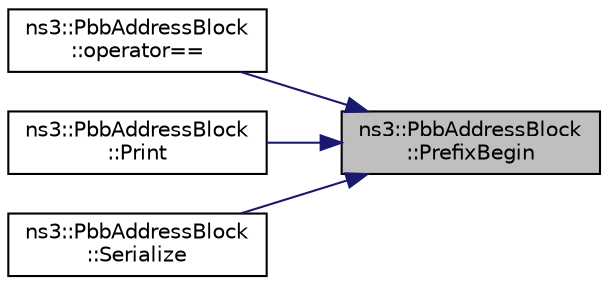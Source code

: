 digraph "ns3::PbbAddressBlock::PrefixBegin"
{
 // LATEX_PDF_SIZE
  edge [fontname="Helvetica",fontsize="10",labelfontname="Helvetica",labelfontsize="10"];
  node [fontname="Helvetica",fontsize="10",shape=record];
  rankdir="RL";
  Node1 [label="ns3::PbbAddressBlock\l::PrefixBegin",height=0.2,width=0.4,color="black", fillcolor="grey75", style="filled", fontcolor="black",tooltip=" "];
  Node1 -> Node2 [dir="back",color="midnightblue",fontsize="10",style="solid",fontname="Helvetica"];
  Node2 [label="ns3::PbbAddressBlock\l::operator==",height=0.2,width=0.4,color="black", fillcolor="white", style="filled",URL="$classns3_1_1_pbb_address_block.html#ae2c546ed8eb0159b91171f93c23b4462",tooltip="Equality operator for PbbAddressBlock."];
  Node1 -> Node3 [dir="back",color="midnightblue",fontsize="10",style="solid",fontname="Helvetica"];
  Node3 [label="ns3::PbbAddressBlock\l::Print",height=0.2,width=0.4,color="black", fillcolor="white", style="filled",URL="$classns3_1_1_pbb_address_block.html#ae5ddbe78a69a372be0c25938a9625446",tooltip="Pretty-prints the contents of this address block, with specified indentation."];
  Node1 -> Node4 [dir="back",color="midnightblue",fontsize="10",style="solid",fontname="Helvetica"];
  Node4 [label="ns3::PbbAddressBlock\l::Serialize",height=0.2,width=0.4,color="black", fillcolor="white", style="filled",URL="$classns3_1_1_pbb_address_block.html#a377f271eaac72b6755b25842e13badc5",tooltip="Serializes this address block into the specified buffer."];
}
